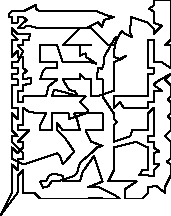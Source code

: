 unitsize(0.001cm);
// 58118.5
draw((200,400)--(200,500));
draw((200,500)--(200,600));
draw((200,600)--(200,700));
draw((200,700)--(200,800));
draw((200,800)--(200,900));
draw((200,900)--(300,800));
draw((300,800)--(300,900));
draw((300,900)--(300,1000));
draw((300,1000)--(400,1000));
draw((400,1000)--(400,1100));
draw((400,1100)--(300,1200));
draw((300,1200)--(200,1300));
draw((200,1300)--(200,1400));
draw((200,1400)--(300,1400));
draw((300,1400)--(200,1500));
draw((200,1500)--(200,1600));
draw((200,1600)--(200,1700));
draw((200,1700)--(200,1800));
draw((200,1800)--(300,1700));
draw((300,1700)--(300,1800));
draw((300,1800)--(300,1900));
draw((300,1900)--(200,1900));
draw((200,1900)--(200,2000));
draw((200,2000)--(200,2100));
draw((200,2100)--(200,2200));
draw((200,2200)--(200,2300));
draw((200,2300)--(300,2300));
draw((300,2300)--(300,2400));
draw((300,2400)--(200,2400));
draw((200,2400)--(200,2500));
draw((200,2500)--(300,2500));
draw((300,2500)--(300,2600));
draw((300,2600)--(200,2600));
draw((200,2600)--(200,2700));
draw((200,2700)--(300,2700));
draw((300,2700)--(400,2900));
draw((400,2900)--(300,3000));
draw((300,3000)--(400,3000));
draw((400,3000)--(400,3100));
draw((400,3100)--(500,3100));
draw((500,3100)--(520,3200));
draw((520,3200)--(400,3200));
draw((400,3200)--(300,3200));
draw((300,3200)--(200,3300));
draw((200,3300)--(200,3200));
draw((200,3200)--(300,3100));
draw((300,3100)--(200,3100));
draw((200,3100)--(200,3000));
draw((200,3000)--(200,2900));
draw((200,2900)--(200,2800));
draw((200,2800)--(300,2900));
draw((300,2900)--(300,2800));
draw((300,2800)--(400,2800));
draw((400,2800)--(400,2700));
draw((400,2700)--(400,2600));
draw((400,2600)--(469,2550));
draw((469,2550)--(400,2500));
draw((400,2500)--(400,2400));
draw((400,2400)--(540,2430));
draw((540,2430)--(540,2330));
draw((540,2330)--(400,2300));
draw((400,2300)--(400,2200));
draw((400,2200)--(300,2200));
draw((300,2200)--(300,2100));
draw((300,2100)--(300,2000));
draw((300,2000)--(400,2000));
draw((400,2000)--(400,2100));
draw((400,2100)--(530,2100));
draw((530,2100)--(700,2100));
draw((700,2100)--(800,2100));
draw((800,2100)--(850,2280));
draw((850,2280)--(1000,2400));
draw((1000,2400)--(900,2400));
draw((900,2400)--(800,2400));
draw((800,2400)--(700,2400));
draw((700,2400)--(750,2550));
draw((750,2550)--(800,2600));
draw((800,2600)--(910,2600));
draw((910,2600)--(1000,2600));
draw((1000,2600)--(1000,2700));
draw((1000,2700)--(900,2700));
draw((900,2700)--(800,2700));
draw((800,2700)--(700,2700));
draw((700,2700)--(700,3000));
draw((700,3000)--(800,3000));
draw((800,3000)--(900,3000));
draw((900,3000)--(1000,3000));
draw((1000,3000)--(1100,2700));
draw((1100,2700)--(1200,2700));
draw((1200,2700)--(1300,2700));
draw((1300,2700)--(1400,2700));
draw((1400,2700)--(1500,2700));
draw((1500,2700)--(1600,2700));
draw((1600,2700)--(1690,2680));
draw((1690,2680)--(1500,2800));
draw((1500,2800)--(1500,2860));
draw((1500,2860)--(1400,2820));
draw((1400,2820)--(1400,2900));
draw((1400,2900)--(1400,3000));
draw((1400,3000)--(1600,3000));
draw((1600,3000)--(1500,3000));
draw((1500,3000)--(1300,3000));
draw((1300,3000)--(1200,3000));
draw((1200,3000)--(1100,3000));
draw((1100,3000)--(1400,3300));
draw((1400,3300)--(1500,3300));
draw((1500,3300)--(1720,3409));
draw((1720,3409)--(1790,3330));
draw((1790,3330)--(1829,3450));
draw((1829,3450)--(2000,3500));
draw((2000,3500)--(1900,3520));
draw((1900,3520)--(1700,3600));
draw((1700,3600)--(1600,3600));
draw((1600,3600)--(1500,3600));
draw((1500,3600)--(1400,3600));
draw((1400,3600)--(1300,3600));
draw((1300,3600)--(1200,3600));
draw((1200,3600)--(1100,3600));
draw((1100,3600)--(1000,3600));
draw((1000,3600)--(900,3600));
draw((900,3600)--(800,3600));
draw((800,3600)--(700,3600));
draw((700,3600)--(620,3650));
draw((620,3650)--(620,3709));
draw((620,3709)--(400,3600));
draw((400,3600)--(200,3600));
draw((200,3600)--(150,3550));
draw((150,3550)--(150,3500));
draw((150,3500)--(200,3500));
draw((200,3500)--(200,3400));
draw((200,3400)--(300,3400));
draw((300,3400)--(300,3500));
draw((300,3500)--(400,3500));
draw((400,3500)--(469,3450));
draw((469,3450)--(400,3400));
draw((400,3400)--(300,3300));
draw((300,3300)--(400,3300));
draw((400,3300)--(469,3350));
draw((469,3350)--(700,3300));
draw((700,3300)--(800,3300));
draw((800,3300)--(900,3300));
draw((900,3300)--(1000,3300));
draw((1000,3300)--(1100,3300));
draw((1100,3300)--(1200,3300));
draw((1200,3300)--(1300,3300));
draw((1300,3300)--(1600,3300));
draw((1600,3300)--(1900,3000));
draw((1900,3000)--(2000,3000));
draw((2000,3000)--(2100,3200));
draw((2100,3200)--(2150,3250));
draw((2150,3250)--(2200,3200));
draw((2200,3200)--(2320,3150));
draw((2320,3150)--(2280,3250));
draw((2280,3250)--(2300,3400));
draw((2300,3400)--(2300,3500));
draw((2300,3500)--(2600,3400));
draw((2600,3400)--(2700,3300));
draw((2700,3300)--(2700,3200));
draw((2700,3200)--(2850,3350));
draw((2850,3350)--(2700,3400));
draw((2700,3400)--(2700,3500));
draw((2700,3500)--(2700,3600));
draw((2700,3600)--(2620,3650));
draw((2620,3650)--(2700,3700));
draw((2700,3700)--(2700,3800));
draw((2700,3800)--(3000,3800));
draw((3000,3800)--(3000,3700));
draw((3000,3700)--(3000,3600));
draw((3000,3600)--(3000,3500));
draw((3000,3500)--(3000,3400));
draw((3000,3400)--(3000,3300));
draw((3000,3300)--(3000,3200));
draw((3000,3200)--(3000,3100));
draw((3000,3100)--(2900,3000));
draw((2900,3000)--(3000,3000));
draw((3000,3000)--(3000,2900));
draw((3000,2900)--(3000,2800));
draw((3000,2800)--(3000,2700));
draw((3000,2700)--(3000,2600));
draw((3000,2600)--(2850,2700));
draw((2850,2700)--(2700,2700));
draw((2700,2700)--(2700,2800));
draw((2700,2800)--(2700,2900));
draw((2700,2900)--(2700,3000));
draw((2700,3000)--(2700,3100));
draw((2700,3100)--(2600,3100));
draw((2600,3100)--(2600,3000));
draw((2600,3000)--(2600,2900));
draw((2600,2900)--(2600,2800));
draw((2600,2800)--(2600,2700));
draw((2600,2700)--(2600,2600));
draw((2600,2600)--(2700,2600));
draw((2700,2600)--(2700,2500));
draw((2700,2500)--(2600,2500));
draw((2600,2500)--(2600,2400));
draw((2600,2400)--(2600,2300));
draw((2600,2300)--(2600,2200));
draw((2600,2200)--(2600,2100));
draw((2600,2100)--(2400,2100));
draw((2400,2100)--(2000,2100));
draw((2000,2100)--(2000,2000));
draw((2000,2000)--(2000,1900));
draw((2000,1900)--(2110,2000));
draw((2110,2000)--(2170,1900));
draw((2170,1900)--(2600,1900));
draw((2600,1900)--(2600,2000));
draw((2600,2000)--(2700,2000));
draw((2700,2000)--(2700,2100));
draw((2700,2100)--(2700,2200));
draw((2700,2200)--(2850,2200));
draw((2850,2200)--(2700,2300));
draw((2700,2300)--(2760,2360));
draw((2760,2360)--(3000,2500));
draw((3000,2500)--(2900,2400));
draw((2900,2400)--(3000,2300));
draw((3000,2300)--(3000,2200));
draw((3000,2200)--(3000,2100));
draw((3000,2100)--(2950,2050));
draw((2950,2050)--(3000,2000));
draw((3000,2000)--(3000,1900));
draw((3000,1900)--(3000,1800));
draw((3000,1800)--(2950,1750));
draw((2950,1750)--(3000,1700));
draw((3000,1700)--(3000,1600));
draw((3000,1600)--(3000,1500));
draw((3000,1500)--(2900,1400));
draw((2900,1400)--(3000,1300));
draw((3000,1300)--(3000,1200));
draw((3000,1200)--(3000,1100));
draw((3000,1100)--(3000,1000));
draw((3000,1000)--(2930,950));
draw((2930,950)--(3000,900));
draw((3000,900)--(3000,800));
draw((3000,800)--(3000,700));
draw((3000,700)--(2900,500));
draw((2900,500)--(2900,400));
draw((2900,400)--(2750,520));
draw((2750,520)--(2600,500));
draw((2600,500)--(2600,400));
draw((2600,400)--(2500,300));
draw((2500,300)--(2400,300));
draw((2400,300)--(2300,300));
draw((2300,300)--(2200,300));
draw((2200,300)--(2200,469));
draw((2200,469)--(2400,600));
draw((2400,600)--(2300,600));
draw((2300,600)--(2200,600));
draw((2200,600)--(2100,600));
draw((2100,600)--(2000,600));
draw((2000,600)--(1900,600));
draw((1900,600)--(2000,800));
draw((2000,800)--(2000,900));
draw((2000,900)--(2000,1000));
draw((2000,1000)--(2000,1100));
draw((2000,1100)--(2000,1200));
draw((2000,1200)--(2390,1300));
draw((2390,1300)--(2600,1200));
draw((2600,1200)--(2600,1100));
draw((2600,1100)--(2600,1000));
draw((2600,1000)--(2600,900));
draw((2600,900)--(2600,800));
draw((2600,800)--(2500,800));
draw((2500,800)--(2450,710));
draw((2450,710)--(2550,710));
draw((2550,710)--(2700,700));
draw((2700,700)--(2700,800));
draw((2700,800)--(2800,900));
draw((2800,900)--(2700,900));
draw((2700,900)--(2700,1000));
draw((2700,1000)--(2700,1100));
draw((2700,1100)--(2800,1130));
draw((2800,1130)--(2700,1200));
draw((2700,1200)--(2700,1300));
draw((2700,1300)--(2600,1300));
draw((2600,1300)--(2600,1400));
draw((2600,1400)--(2700,1400));
draw((2700,1400)--(2700,1500));
draw((2700,1500)--(2700,1600));
draw((2700,1600)--(2700,1700));
draw((2700,1700)--(2700,1800));
draw((2700,1800)--(2700,1900));
draw((2700,1900)--(2600,1800));
draw((2600,1800)--(2600,1700));
draw((2600,1700)--(2600,1600));
draw((2600,1600)--(2600,1500));
draw((2600,1500)--(2320,1500));
draw((2320,1500)--(2290,1400));
draw((2290,1400)--(2000,1300));
draw((2000,1300)--(2000,1400));
draw((2000,1400)--(2000,1500));
draw((2000,1500)--(2000,1600));
draw((2000,1600)--(2060,1650));
draw((2060,1650)--(2000,1700));
draw((2000,1700)--(2000,1800));
draw((2000,1800)--(1800,2100));
draw((1800,2100)--(1800,2400));
draw((1800,2400)--(1700,2400));
draw((1700,2400)--(1720,2610));
draw((1720,2610)--(1790,2580));
draw((1790,2580)--(1829,2700));
draw((1829,2700)--(1829,2800));
draw((1829,2800)--(2000,3100));
draw((2000,3100)--(2050,3150));
draw((2050,3150)--(2000,2900));
draw((2000,2900)--(2000,2800));
draw((2000,2800)--(2120,2750));
draw((2120,2750)--(2220,2820));
draw((2220,2820)--(2000,2700));
draw((2000,2700)--(2000,2600));
draw((2000,2600)--(2000,2500));
draw((2000,2500)--(2000,2400));
draw((2000,2400)--(2000,2300));
draw((2000,2300)--(2000,2200));
draw((2000,2200)--(1700,2100));
draw((1700,2100)--(1600,2100));
draw((1600,2100)--(1600,2400));
draw((1600,2400)--(1500,2400));
draw((1500,2400)--(1400,2500));
draw((1400,2500)--(1400,2400));
draw((1400,2400)--(1300,2400));
draw((1300,2400)--(1200,2400));
draw((1200,2400)--(1100,2400));
draw((1100,2400)--(1170,2280));
draw((1170,2280)--(1220,2210));
draw((1220,2210)--(1300,2200));
draw((1300,2200)--(1350,2140));
draw((1350,2140)--(1300,2100));
draw((1300,2100)--(1200,2100));
draw((1200,2100)--(1100,2100));
draw((1100,2100)--(1000,2100));
draw((1000,2100)--(900,2100));
draw((900,2100)--(950,2220));
draw((950,2220)--(1400,2100));
draw((1400,2100)--(1500,2100));
draw((1500,2100)--(1400,2000));
draw((1400,2000)--(1500,1900));
draw((1500,1900)--(1550,1850));
draw((1550,1850)--(1500,1800));
draw((1500,1800)--(1200,1700));
draw((1200,1700)--(1200,1800));
draw((1200,1800)--(1100,1800));
draw((1100,1800)--(1000,1800));
draw((1000,1800)--(900,1800));
draw((900,1800)--(900,1500));
draw((900,1500)--(800,1500));
draw((800,1500)--(700,1500));
draw((700,1500)--(700,1600));
draw((700,1600)--(800,1800));
draw((800,1800)--(700,1800));
draw((700,1800)--(500,1829));
draw((500,1829)--(400,1900));
draw((400,1900)--(400,1800));
draw((400,1800)--(400,1700));
draw((400,1700)--(400,1600));
draw((400,1600)--(300,1600));
draw((300,1600)--(300,1500));
draw((300,1500)--(400,1500));
draw((400,1500)--(500,1500));
draw((500,1500)--(400,1400));
draw((400,1400)--(300,1300));
draw((300,1300)--(400,1300));
draw((400,1300)--(400,1200));
draw((400,1200)--(300,1100));
draw((300,1100)--(200,1200));
draw((200,1200)--(200,1100));
draw((200,1100)--(200,1000));
draw((200,1000)--(400,900));
draw((400,900)--(800,1030));
draw((800,1030)--(1000,1100));
draw((1000,1100)--(1050,1050));
draw((1050,1050)--(1100,900));
draw((1100,900)--(1300,1130));
draw((1300,1130)--(1150,1350));
draw((1150,1350)--(1000,1500));
draw((1000,1500)--(1000,1629));
draw((1000,1629)--(1100,1500));
draw((1100,1500)--(1200,1500));
draw((1200,1500)--(1300,1500));
draw((1300,1500)--(1400,1500));
draw((1400,1500)--(1350,1700));
draw((1350,1700)--(1300,1800));
draw((1300,1800)--(1400,1800));
draw((1400,1800)--(1600,1800));
draw((1600,1800)--(1700,1800));
draw((1700,1800)--(1800,1800));
draw((1800,1800)--(1800,1500));
draw((1800,1500)--(1700,1500));
draw((1700,1500)--(1600,1500));
draw((1600,1500)--(1500,1500));
draw((1500,1500)--(1600,1300));
draw((1600,1300)--(1800,1230));
draw((1800,1230)--(1700,1200));
draw((1700,1200)--(1600,1100));
draw((1600,1100)--(1400,930));
draw((1400,930)--(1350,750));
draw((1350,750)--(1300,700));
draw((1300,700)--(1000,600));
draw((1000,600)--(900,600));
draw((900,600)--(850,520));
draw((850,520)--(750,490));
draw((750,490)--(700,600));
draw((700,600)--(800,600));
draw((800,600)--(850,700));
draw((850,700)--(939,740));
draw((939,740)--(1100,700));
draw((1100,700)--(1100,600));
draw((1100,600)--(1200,600));
draw((1200,600)--(1300,600));
draw((1300,600)--(1400,600));
draw((1400,600)--(1450,770));
draw((1450,770)--(1650,1050));
draw((1650,1050)--(1750,750));
draw((1750,750)--(1800,600));
draw((1800,600)--(1550,500));
draw((1550,500)--(1710,510));
draw((1710,510)--(2000,370));
draw((2000,370)--(2100,300));
draw((2100,300)--(2000,300));
draw((2000,300)--(1900,300));
draw((1900,300)--(1800,300));
draw((1800,300)--(1710,310));
draw((1710,310)--(1550,300));
draw((1550,300)--(1400,300));
draw((1400,300)--(1300,300));
draw((1300,300)--(1200,300));
draw((1200,300)--(1100,300));
draw((1100,300)--(1000,300));
draw((1000,300)--(900,300));
draw((900,300)--(800,300));
draw((800,300)--(700,300));
draw((700,300)--(600,400));
draw((600,400)--(400,400));
draw((400,400)--(400,500));
draw((400,500)--(400,600));
draw((400,600)--(400,700));
draw((400,700)--(400,800));
draw((400,800)--(300,700));
draw((300,700)--(300,600));
draw((300,600)--(300,500));
draw((300,500)--(300,400));
draw((300,400)--(0,0));
draw((0,0)--(200,400));
